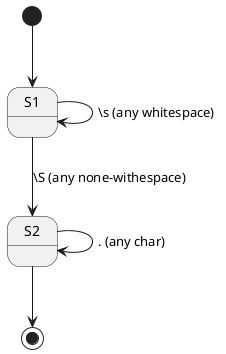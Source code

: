 @startuml
[*] --> S1
S1 -> S1 : \s (any whitespace)
S1 --> S2 : \S (any none-withespace)
S2 -> S2 : . (any char)
S2 --> [*]
@enduml